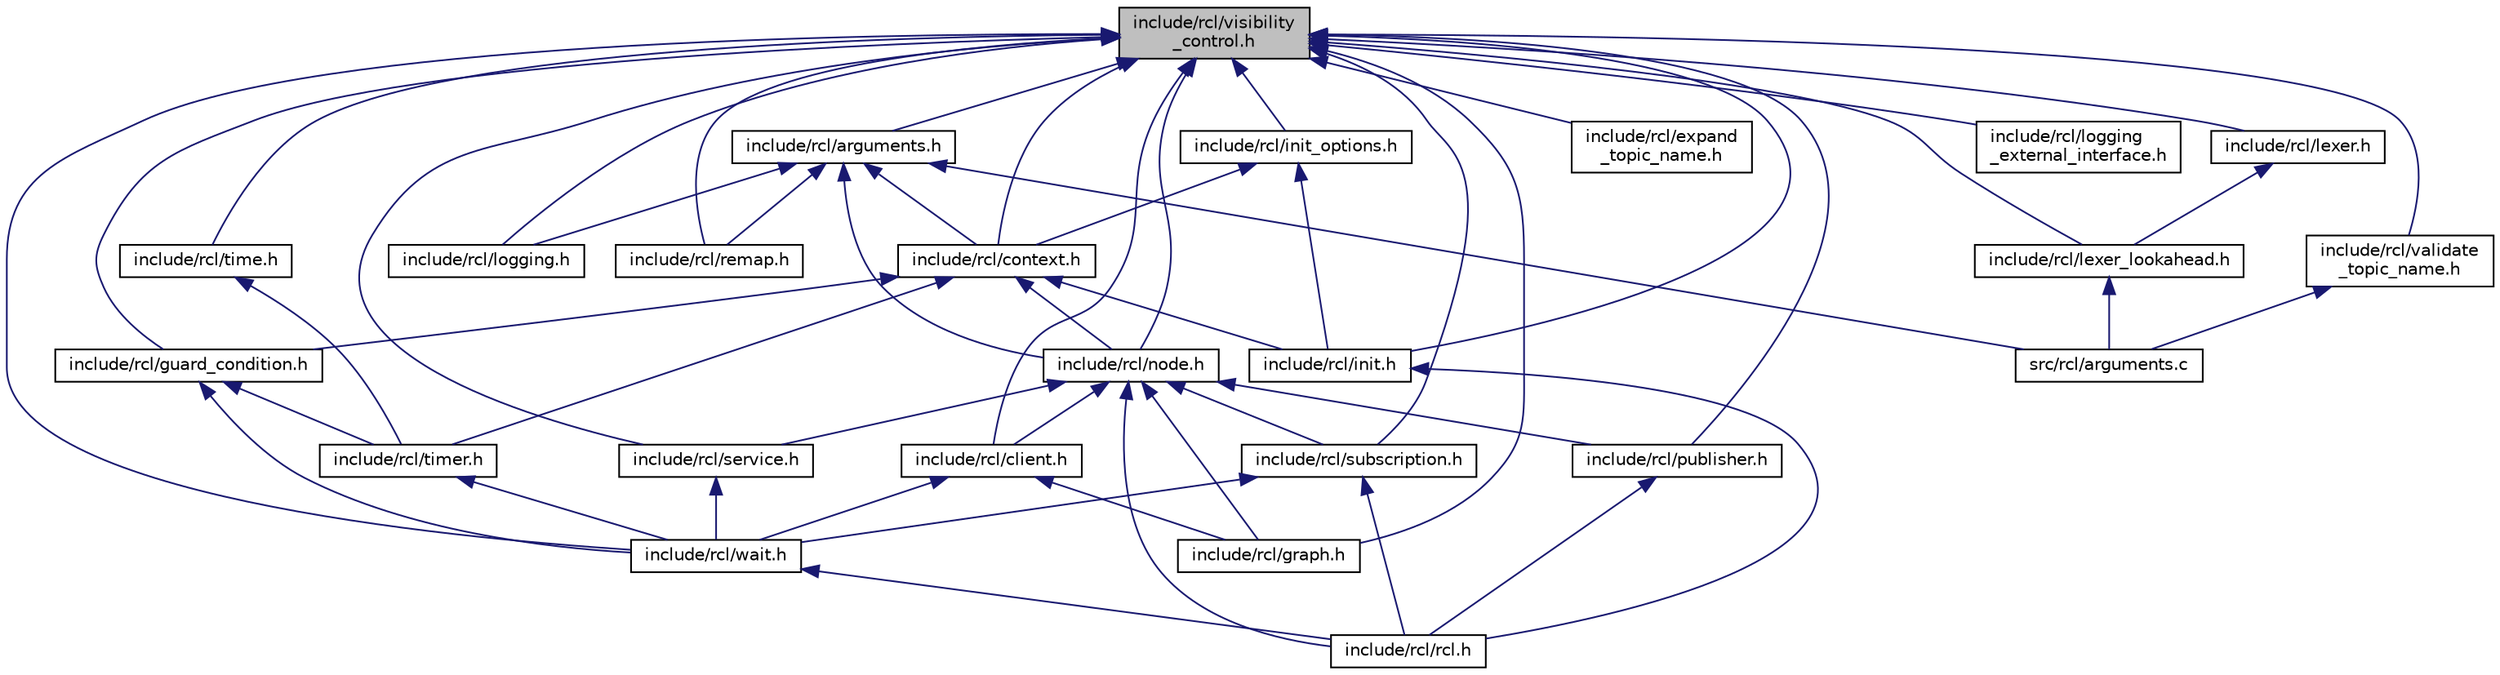 digraph "include/rcl/visibility_control.h"
{
  edge [fontname="Helvetica",fontsize="10",labelfontname="Helvetica",labelfontsize="10"];
  node [fontname="Helvetica",fontsize="10",shape=record];
  Node1 [label="include/rcl/visibility\l_control.h",height=0.2,width=0.4,color="black", fillcolor="grey75", style="filled", fontcolor="black"];
  Node1 -> Node2 [dir="back",color="midnightblue",fontsize="10",style="solid",fontname="Helvetica"];
  Node2 [label="include/rcl/arguments.h",height=0.2,width=0.4,color="black", fillcolor="white", style="filled",URL="$arguments_8h.html"];
  Node2 -> Node3 [dir="back",color="midnightblue",fontsize="10",style="solid",fontname="Helvetica"];
  Node3 [label="include/rcl/context.h",height=0.2,width=0.4,color="black", fillcolor="white", style="filled",URL="$context_8h.html"];
  Node3 -> Node4 [dir="back",color="midnightblue",fontsize="10",style="solid",fontname="Helvetica"];
  Node4 [label="include/rcl/guard_condition.h",height=0.2,width=0.4,color="black", fillcolor="white", style="filled",URL="$guard__condition_8h.html"];
  Node4 -> Node5 [dir="back",color="midnightblue",fontsize="10",style="solid",fontname="Helvetica"];
  Node5 [label="include/rcl/timer.h",height=0.2,width=0.4,color="black", fillcolor="white", style="filled",URL="$timer_8h.html"];
  Node5 -> Node6 [dir="back",color="midnightblue",fontsize="10",style="solid",fontname="Helvetica"];
  Node6 [label="include/rcl/wait.h",height=0.2,width=0.4,color="black", fillcolor="white", style="filled",URL="$wait_8h.html"];
  Node6 -> Node7 [dir="back",color="midnightblue",fontsize="10",style="solid",fontname="Helvetica"];
  Node7 [label="include/rcl/rcl.h",height=0.2,width=0.4,color="black", fillcolor="white", style="filled",URL="$rcl_8h.html"];
  Node4 -> Node6 [dir="back",color="midnightblue",fontsize="10",style="solid",fontname="Helvetica"];
  Node3 -> Node8 [dir="back",color="midnightblue",fontsize="10",style="solid",fontname="Helvetica"];
  Node8 [label="include/rcl/init.h",height=0.2,width=0.4,color="black", fillcolor="white", style="filled",URL="$init_8h.html"];
  Node8 -> Node7 [dir="back",color="midnightblue",fontsize="10",style="solid",fontname="Helvetica"];
  Node3 -> Node9 [dir="back",color="midnightblue",fontsize="10",style="solid",fontname="Helvetica"];
  Node9 [label="include/rcl/node.h",height=0.2,width=0.4,color="black", fillcolor="white", style="filled",URL="$node_8h.html"];
  Node9 -> Node10 [dir="back",color="midnightblue",fontsize="10",style="solid",fontname="Helvetica"];
  Node10 [label="include/rcl/client.h",height=0.2,width=0.4,color="black", fillcolor="white", style="filled",URL="$client_8h.html"];
  Node10 -> Node11 [dir="back",color="midnightblue",fontsize="10",style="solid",fontname="Helvetica"];
  Node11 [label="include/rcl/graph.h",height=0.2,width=0.4,color="black", fillcolor="white", style="filled",URL="$graph_8h.html"];
  Node10 -> Node6 [dir="back",color="midnightblue",fontsize="10",style="solid",fontname="Helvetica"];
  Node9 -> Node11 [dir="back",color="midnightblue",fontsize="10",style="solid",fontname="Helvetica"];
  Node9 -> Node12 [dir="back",color="midnightblue",fontsize="10",style="solid",fontname="Helvetica"];
  Node12 [label="include/rcl/publisher.h",height=0.2,width=0.4,color="black", fillcolor="white", style="filled",URL="$publisher_8h.html"];
  Node12 -> Node7 [dir="back",color="midnightblue",fontsize="10",style="solid",fontname="Helvetica"];
  Node9 -> Node7 [dir="back",color="midnightblue",fontsize="10",style="solid",fontname="Helvetica"];
  Node9 -> Node13 [dir="back",color="midnightblue",fontsize="10",style="solid",fontname="Helvetica"];
  Node13 [label="include/rcl/service.h",height=0.2,width=0.4,color="black", fillcolor="white", style="filled",URL="$service_8h.html"];
  Node13 -> Node6 [dir="back",color="midnightblue",fontsize="10",style="solid",fontname="Helvetica"];
  Node9 -> Node14 [dir="back",color="midnightblue",fontsize="10",style="solid",fontname="Helvetica"];
  Node14 [label="include/rcl/subscription.h",height=0.2,width=0.4,color="black", fillcolor="white", style="filled",URL="$subscription_8h.html"];
  Node14 -> Node7 [dir="back",color="midnightblue",fontsize="10",style="solid",fontname="Helvetica"];
  Node14 -> Node6 [dir="back",color="midnightblue",fontsize="10",style="solid",fontname="Helvetica"];
  Node3 -> Node5 [dir="back",color="midnightblue",fontsize="10",style="solid",fontname="Helvetica"];
  Node2 -> Node15 [dir="back",color="midnightblue",fontsize="10",style="solid",fontname="Helvetica"];
  Node15 [label="include/rcl/logging.h",height=0.2,width=0.4,color="black", fillcolor="white", style="filled",URL="$logging_8h.html"];
  Node2 -> Node9 [dir="back",color="midnightblue",fontsize="10",style="solid",fontname="Helvetica"];
  Node2 -> Node16 [dir="back",color="midnightblue",fontsize="10",style="solid",fontname="Helvetica"];
  Node16 [label="include/rcl/remap.h",height=0.2,width=0.4,color="black", fillcolor="white", style="filled",URL="$remap_8h.html"];
  Node2 -> Node17 [dir="back",color="midnightblue",fontsize="10",style="solid",fontname="Helvetica"];
  Node17 [label="src/rcl/arguments.c",height=0.2,width=0.4,color="black", fillcolor="white", style="filled",URL="$arguments_8c.html"];
  Node1 -> Node10 [dir="back",color="midnightblue",fontsize="10",style="solid",fontname="Helvetica"];
  Node1 -> Node3 [dir="back",color="midnightblue",fontsize="10",style="solid",fontname="Helvetica"];
  Node1 -> Node18 [dir="back",color="midnightblue",fontsize="10",style="solid",fontname="Helvetica"];
  Node18 [label="include/rcl/expand\l_topic_name.h",height=0.2,width=0.4,color="black", fillcolor="white", style="filled",URL="$expand__topic__name_8h.html"];
  Node1 -> Node11 [dir="back",color="midnightblue",fontsize="10",style="solid",fontname="Helvetica"];
  Node1 -> Node4 [dir="back",color="midnightblue",fontsize="10",style="solid",fontname="Helvetica"];
  Node1 -> Node8 [dir="back",color="midnightblue",fontsize="10",style="solid",fontname="Helvetica"];
  Node1 -> Node19 [dir="back",color="midnightblue",fontsize="10",style="solid",fontname="Helvetica"];
  Node19 [label="include/rcl/init_options.h",height=0.2,width=0.4,color="black", fillcolor="white", style="filled",URL="$init__options_8h.html"];
  Node19 -> Node3 [dir="back",color="midnightblue",fontsize="10",style="solid",fontname="Helvetica"];
  Node19 -> Node8 [dir="back",color="midnightblue",fontsize="10",style="solid",fontname="Helvetica"];
  Node1 -> Node20 [dir="back",color="midnightblue",fontsize="10",style="solid",fontname="Helvetica"];
  Node20 [label="include/rcl/lexer.h",height=0.2,width=0.4,color="black", fillcolor="white", style="filled",URL="$lexer_8h.html"];
  Node20 -> Node21 [dir="back",color="midnightblue",fontsize="10",style="solid",fontname="Helvetica"];
  Node21 [label="include/rcl/lexer_lookahead.h",height=0.2,width=0.4,color="black", fillcolor="white", style="filled",URL="$lexer__lookahead_8h.html"];
  Node21 -> Node17 [dir="back",color="midnightblue",fontsize="10",style="solid",fontname="Helvetica"];
  Node1 -> Node21 [dir="back",color="midnightblue",fontsize="10",style="solid",fontname="Helvetica"];
  Node1 -> Node15 [dir="back",color="midnightblue",fontsize="10",style="solid",fontname="Helvetica"];
  Node1 -> Node22 [dir="back",color="midnightblue",fontsize="10",style="solid",fontname="Helvetica"];
  Node22 [label="include/rcl/logging\l_external_interface.h",height=0.2,width=0.4,color="black", fillcolor="white", style="filled",URL="$logging__external__interface_8h.html"];
  Node1 -> Node9 [dir="back",color="midnightblue",fontsize="10",style="solid",fontname="Helvetica"];
  Node1 -> Node12 [dir="back",color="midnightblue",fontsize="10",style="solid",fontname="Helvetica"];
  Node1 -> Node16 [dir="back",color="midnightblue",fontsize="10",style="solid",fontname="Helvetica"];
  Node1 -> Node13 [dir="back",color="midnightblue",fontsize="10",style="solid",fontname="Helvetica"];
  Node1 -> Node14 [dir="back",color="midnightblue",fontsize="10",style="solid",fontname="Helvetica"];
  Node1 -> Node23 [dir="back",color="midnightblue",fontsize="10",style="solid",fontname="Helvetica"];
  Node23 [label="include/rcl/time.h",height=0.2,width=0.4,color="black", fillcolor="white", style="filled",URL="$time_8h.html"];
  Node23 -> Node5 [dir="back",color="midnightblue",fontsize="10",style="solid",fontname="Helvetica"];
  Node1 -> Node24 [dir="back",color="midnightblue",fontsize="10",style="solid",fontname="Helvetica"];
  Node24 [label="include/rcl/validate\l_topic_name.h",height=0.2,width=0.4,color="black", fillcolor="white", style="filled",URL="$validate__topic__name_8h.html"];
  Node24 -> Node17 [dir="back",color="midnightblue",fontsize="10",style="solid",fontname="Helvetica"];
  Node1 -> Node6 [dir="back",color="midnightblue",fontsize="10",style="solid",fontname="Helvetica"];
}
